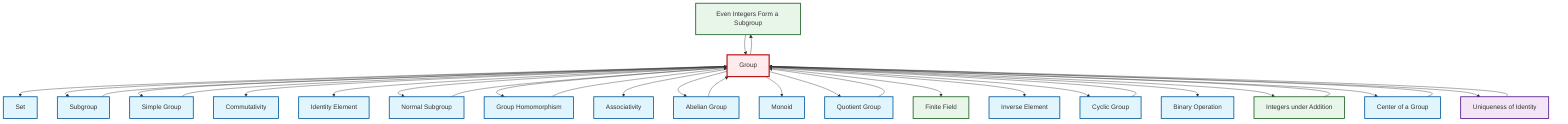 graph TD
    classDef definition fill:#e1f5fe,stroke:#01579b,stroke-width:2px
    classDef theorem fill:#f3e5f5,stroke:#4a148c,stroke-width:2px
    classDef axiom fill:#fff3e0,stroke:#e65100,stroke-width:2px
    classDef example fill:#e8f5e9,stroke:#1b5e20,stroke-width:2px
    classDef current fill:#ffebee,stroke:#b71c1c,stroke-width:3px
    ex-even-integers-subgroup["Even Integers Form a Subgroup"]:::example
    def-cyclic-group["Cyclic Group"]:::definition
    def-homomorphism["Group Homomorphism"]:::definition
    def-abelian-group["Abelian Group"]:::definition
    def-quotient-group["Quotient Group"]:::definition
    ex-finite-field["Finite Field"]:::example
    def-monoid["Monoid"]:::definition
    ex-integers-addition["Integers under Addition"]:::example
    def-group["Group"]:::definition
    def-commutativity["Commutativity"]:::definition
    def-binary-operation["Binary Operation"]:::definition
    def-center-of-group["Center of a Group"]:::definition
    def-subgroup["Subgroup"]:::definition
    def-set["Set"]:::definition
    thm-unique-identity["Uniqueness of Identity"]:::theorem
    def-associativity["Associativity"]:::definition
    def-inverse-element["Inverse Element"]:::definition
    def-normal-subgroup["Normal Subgroup"]:::definition
    def-identity-element["Identity Element"]:::definition
    def-simple-group["Simple Group"]:::definition
    def-group --> def-set
    ex-integers-addition --> def-group
    def-homomorphism --> def-group
    def-group --> def-subgroup
    def-simple-group --> def-group
    def-group --> def-simple-group
    thm-unique-identity --> def-group
    def-group --> def-commutativity
    def-group --> ex-even-integers-subgroup
    def-group --> def-identity-element
    def-normal-subgroup --> def-group
    def-group --> def-normal-subgroup
    def-center-of-group --> def-group
    def-group --> def-homomorphism
    def-cyclic-group --> def-group
    def-group --> def-associativity
    def-group --> def-abelian-group
    def-group --> def-monoid
    def-group --> def-quotient-group
    def-group --> ex-finite-field
    def-group --> def-inverse-element
    def-group --> def-cyclic-group
    def-subgroup --> def-group
    ex-even-integers-subgroup --> def-group
    def-abelian-group --> def-group
    def-group --> def-binary-operation
    def-group --> ex-integers-addition
    def-quotient-group --> def-group
    def-group --> def-center-of-group
    def-group --> thm-unique-identity
    class def-group current
